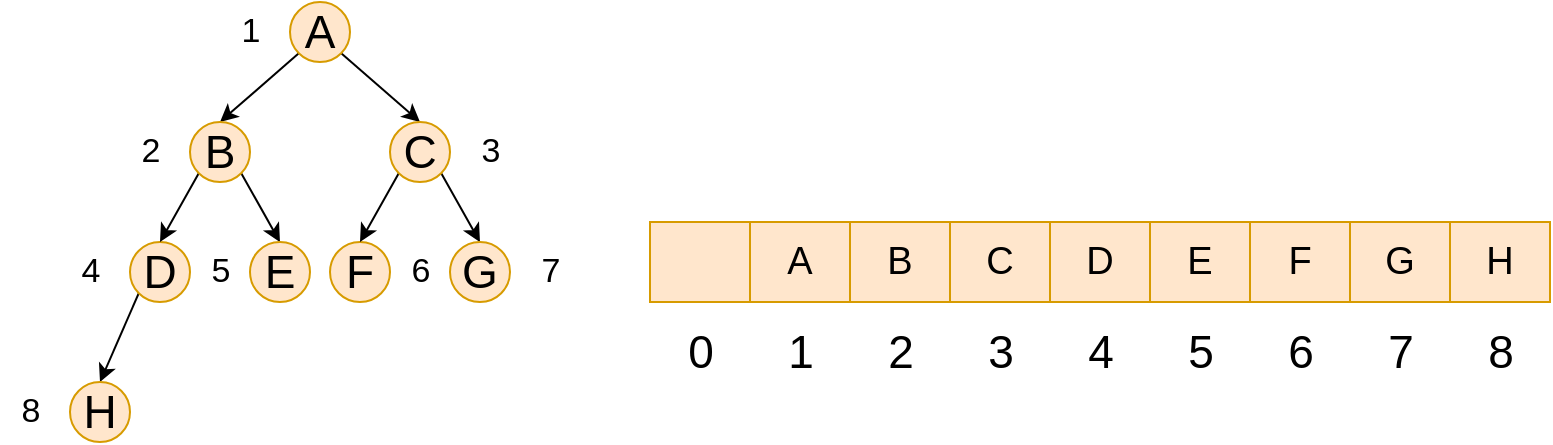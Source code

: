 <mxfile version="17.4.2" type="device"><diagram id="AuKeA2jdTa4r9AH7UIy1" name="Page-1"><mxGraphModel dx="731" dy="428" grid="1" gridSize="10" guides="1" tooltips="1" connect="1" arrows="1" fold="1" page="1" pageScale="1" pageWidth="827" pageHeight="1169" math="0" shadow="0"><root><mxCell id="0"/><mxCell id="1" parent="0"/><mxCell id="keMoHYcMm34njvej_XzJ-1" style="rounded=0;orthogonalLoop=1;jettySize=auto;html=1;exitX=0;exitY=1;exitDx=0;exitDy=0;entryX=0.5;entryY=0;entryDx=0;entryDy=0;" edge="1" parent="1" source="keMoHYcMm34njvej_XzJ-3" target="keMoHYcMm34njvej_XzJ-9"><mxGeometry relative="1" as="geometry"><mxPoint x="390" y="880" as="targetPoint"/></mxGeometry></mxCell><mxCell id="keMoHYcMm34njvej_XzJ-2" style="edgeStyle=none;rounded=0;orthogonalLoop=1;jettySize=auto;html=1;exitX=1;exitY=1;exitDx=0;exitDy=0;entryX=0.5;entryY=0;entryDx=0;entryDy=0;" edge="1" parent="1" source="keMoHYcMm34njvej_XzJ-3" target="keMoHYcMm34njvej_XzJ-12"><mxGeometry relative="1" as="geometry"/></mxCell><mxCell id="keMoHYcMm34njvej_XzJ-3" value="A" style="ellipse;whiteSpace=wrap;html=1;aspect=fixed;fontSize=23;fontStyle=0;fillColor=#ffe6cc;strokeColor=#d79b00;" vertex="1" parent="1"><mxGeometry x="400" y="810" width="30" height="30" as="geometry"/></mxCell><mxCell id="keMoHYcMm34njvej_XzJ-4" style="edgeStyle=none;rounded=0;orthogonalLoop=1;jettySize=auto;html=1;exitX=0;exitY=1;exitDx=0;exitDy=0;entryX=0.5;entryY=0;entryDx=0;entryDy=0;fontSize=23;" edge="1" parent="1" source="keMoHYcMm34njvej_XzJ-5" target="keMoHYcMm34njvej_XzJ-15"><mxGeometry relative="1" as="geometry"/></mxCell><mxCell id="keMoHYcMm34njvej_XzJ-5" value="D" style="ellipse;whiteSpace=wrap;html=1;aspect=fixed;fontSize=23;fontStyle=0;fillColor=#ffe6cc;strokeColor=#d79b00;" vertex="1" parent="1"><mxGeometry x="320" y="930" width="30" height="30" as="geometry"/></mxCell><mxCell id="keMoHYcMm34njvej_XzJ-6" value="F" style="ellipse;whiteSpace=wrap;html=1;aspect=fixed;fontSize=23;fontStyle=0;fillColor=#ffe6cc;strokeColor=#d79b00;" vertex="1" parent="1"><mxGeometry x="420" y="930" width="30" height="30" as="geometry"/></mxCell><mxCell id="keMoHYcMm34njvej_XzJ-7" style="edgeStyle=none;rounded=0;orthogonalLoop=1;jettySize=auto;html=1;exitX=0;exitY=1;exitDx=0;exitDy=0;entryX=0.5;entryY=0;entryDx=0;entryDy=0;" edge="1" parent="1" source="keMoHYcMm34njvej_XzJ-9" target="keMoHYcMm34njvej_XzJ-5"><mxGeometry relative="1" as="geometry"/></mxCell><mxCell id="keMoHYcMm34njvej_XzJ-8" style="edgeStyle=none;rounded=0;orthogonalLoop=1;jettySize=auto;html=1;exitX=1;exitY=1;exitDx=0;exitDy=0;entryX=0.5;entryY=0;entryDx=0;entryDy=0;" edge="1" parent="1" source="keMoHYcMm34njvej_XzJ-9" target="keMoHYcMm34njvej_XzJ-13"><mxGeometry relative="1" as="geometry"/></mxCell><mxCell id="keMoHYcMm34njvej_XzJ-9" value="B" style="ellipse;whiteSpace=wrap;html=1;aspect=fixed;fontSize=23;fontStyle=0;fillColor=#ffe6cc;strokeColor=#d79b00;" vertex="1" parent="1"><mxGeometry x="350" y="870" width="30" height="30" as="geometry"/></mxCell><mxCell id="keMoHYcMm34njvej_XzJ-10" style="edgeStyle=none;rounded=0;orthogonalLoop=1;jettySize=auto;html=1;exitX=0;exitY=1;exitDx=0;exitDy=0;entryX=0.5;entryY=0;entryDx=0;entryDy=0;" edge="1" parent="1" source="keMoHYcMm34njvej_XzJ-12" target="keMoHYcMm34njvej_XzJ-6"><mxGeometry relative="1" as="geometry"/></mxCell><mxCell id="keMoHYcMm34njvej_XzJ-11" style="edgeStyle=none;rounded=0;orthogonalLoop=1;jettySize=auto;html=1;exitX=1;exitY=1;exitDx=0;exitDy=0;entryX=0.5;entryY=0;entryDx=0;entryDy=0;fontSize=23;" edge="1" parent="1" source="keMoHYcMm34njvej_XzJ-12" target="keMoHYcMm34njvej_XzJ-14"><mxGeometry relative="1" as="geometry"/></mxCell><mxCell id="keMoHYcMm34njvej_XzJ-12" value="C" style="ellipse;whiteSpace=wrap;html=1;aspect=fixed;fontSize=23;fontStyle=0;fillColor=#ffe6cc;strokeColor=#d79b00;" vertex="1" parent="1"><mxGeometry x="450" y="870" width="30" height="30" as="geometry"/></mxCell><mxCell id="keMoHYcMm34njvej_XzJ-13" value="E" style="ellipse;whiteSpace=wrap;html=1;aspect=fixed;fontSize=23;fontStyle=0;fillColor=#ffe6cc;strokeColor=#d79b00;" vertex="1" parent="1"><mxGeometry x="380" y="930" width="30" height="30" as="geometry"/></mxCell><mxCell id="keMoHYcMm34njvej_XzJ-14" value="G" style="ellipse;whiteSpace=wrap;html=1;aspect=fixed;fontSize=23;fontStyle=0;fillColor=#ffe6cc;strokeColor=#d79b00;" vertex="1" parent="1"><mxGeometry x="480" y="930" width="30" height="30" as="geometry"/></mxCell><mxCell id="keMoHYcMm34njvej_XzJ-15" value="H" style="ellipse;whiteSpace=wrap;html=1;aspect=fixed;fontSize=23;fontStyle=0;fillColor=#ffe6cc;strokeColor=#d79b00;" vertex="1" parent="1"><mxGeometry x="290" y="1000" width="30" height="30" as="geometry"/></mxCell><mxCell id="keMoHYcMm34njvej_XzJ-17" value="" style="rounded=0;whiteSpace=wrap;html=1;fontSize=19;fontStyle=0;fillColor=#ffe6cc;strokeColor=#d79b00;" vertex="1" parent="1"><mxGeometry x="580" y="920" width="50" height="40" as="geometry"/></mxCell><mxCell id="keMoHYcMm34njvej_XzJ-18" value="0" style="text;html=1;resizable=0;autosize=1;align=center;verticalAlign=middle;points=[];fillColor=none;strokeColor=none;rounded=0;fontSize=23;" vertex="1" parent="1"><mxGeometry x="590" y="970" width="30" height="30" as="geometry"/></mxCell><mxCell id="keMoHYcMm34njvej_XzJ-19" value="A" style="rounded=0;whiteSpace=wrap;html=1;fontSize=19;fontStyle=0;fillColor=#ffe6cc;strokeColor=#d79b00;" vertex="1" parent="1"><mxGeometry x="630" y="920" width="50" height="40" as="geometry"/></mxCell><mxCell id="keMoHYcMm34njvej_XzJ-21" value="B" style="rounded=0;whiteSpace=wrap;html=1;fontSize=19;fontStyle=0;fillColor=#ffe6cc;strokeColor=#d79b00;" vertex="1" parent="1"><mxGeometry x="680" y="920" width="50" height="40" as="geometry"/></mxCell><mxCell id="keMoHYcMm34njvej_XzJ-23" value="C" style="rounded=0;whiteSpace=wrap;html=1;fontSize=19;fontStyle=0;fillColor=#ffe6cc;strokeColor=#d79b00;" vertex="1" parent="1"><mxGeometry x="730" y="920" width="50" height="40" as="geometry"/></mxCell><mxCell id="keMoHYcMm34njvej_XzJ-24" value="D" style="rounded=0;whiteSpace=wrap;html=1;fontSize=19;fontStyle=0;fillColor=#ffe6cc;strokeColor=#d79b00;" vertex="1" parent="1"><mxGeometry x="780" y="920" width="50" height="40" as="geometry"/></mxCell><mxCell id="keMoHYcMm34njvej_XzJ-25" value="E" style="rounded=0;whiteSpace=wrap;html=1;fontSize=19;fontStyle=0;fillColor=#ffe6cc;strokeColor=#d79b00;" vertex="1" parent="1"><mxGeometry x="830" y="920" width="50" height="40" as="geometry"/></mxCell><mxCell id="keMoHYcMm34njvej_XzJ-26" value="F" style="rounded=0;whiteSpace=wrap;html=1;fontSize=19;fontStyle=0;fillColor=#ffe6cc;strokeColor=#d79b00;" vertex="1" parent="1"><mxGeometry x="880" y="920" width="50" height="40" as="geometry"/></mxCell><mxCell id="keMoHYcMm34njvej_XzJ-27" value="G" style="rounded=0;whiteSpace=wrap;html=1;fontSize=19;fontStyle=0;fillColor=#ffe6cc;strokeColor=#d79b00;" vertex="1" parent="1"><mxGeometry x="930" y="920" width="50" height="40" as="geometry"/></mxCell><mxCell id="keMoHYcMm34njvej_XzJ-29" value="1" style="text;html=1;resizable=0;autosize=1;align=center;verticalAlign=middle;points=[];fillColor=none;strokeColor=none;rounded=0;fontSize=23;" vertex="1" parent="1"><mxGeometry x="640" y="970" width="30" height="30" as="geometry"/></mxCell><mxCell id="keMoHYcMm34njvej_XzJ-30" value="2" style="text;html=1;resizable=0;autosize=1;align=center;verticalAlign=middle;points=[];fillColor=none;strokeColor=none;rounded=0;fontSize=23;" vertex="1" parent="1"><mxGeometry x="690" y="970" width="30" height="30" as="geometry"/></mxCell><mxCell id="keMoHYcMm34njvej_XzJ-31" value="3" style="text;html=1;resizable=0;autosize=1;align=center;verticalAlign=middle;points=[];fillColor=none;strokeColor=none;rounded=0;fontSize=23;" vertex="1" parent="1"><mxGeometry x="740" y="970" width="30" height="30" as="geometry"/></mxCell><mxCell id="keMoHYcMm34njvej_XzJ-32" value="4" style="text;html=1;resizable=0;autosize=1;align=center;verticalAlign=middle;points=[];fillColor=none;strokeColor=none;rounded=0;fontSize=23;" vertex="1" parent="1"><mxGeometry x="790" y="970" width="30" height="30" as="geometry"/></mxCell><mxCell id="keMoHYcMm34njvej_XzJ-33" value="5" style="text;html=1;resizable=0;autosize=1;align=center;verticalAlign=middle;points=[];fillColor=none;strokeColor=none;rounded=0;fontSize=23;" vertex="1" parent="1"><mxGeometry x="840" y="970" width="30" height="30" as="geometry"/></mxCell><mxCell id="keMoHYcMm34njvej_XzJ-34" value="6" style="text;html=1;resizable=0;autosize=1;align=center;verticalAlign=middle;points=[];fillColor=none;strokeColor=none;rounded=0;fontSize=23;" vertex="1" parent="1"><mxGeometry x="890" y="970" width="30" height="30" as="geometry"/></mxCell><mxCell id="keMoHYcMm34njvej_XzJ-35" value="7" style="text;html=1;resizable=0;autosize=1;align=center;verticalAlign=middle;points=[];fillColor=none;strokeColor=none;rounded=0;fontSize=23;" vertex="1" parent="1"><mxGeometry x="940" y="970" width="30" height="30" as="geometry"/></mxCell><mxCell id="keMoHYcMm34njvej_XzJ-36" value="1" style="text;html=1;align=center;verticalAlign=middle;resizable=0;points=[];autosize=1;strokeColor=none;fillColor=none;fontSize=17;fontStyle=0" vertex="1" parent="1"><mxGeometry x="365" y="810" width="30" height="30" as="geometry"/></mxCell><mxCell id="keMoHYcMm34njvej_XzJ-37" value="H" style="rounded=0;whiteSpace=wrap;html=1;fontSize=19;fontStyle=0;fillColor=#ffe6cc;strokeColor=#d79b00;" vertex="1" parent="1"><mxGeometry x="980" y="920" width="50" height="40" as="geometry"/></mxCell><mxCell id="keMoHYcMm34njvej_XzJ-38" value="8" style="text;html=1;resizable=0;autosize=1;align=center;verticalAlign=middle;points=[];fillColor=none;strokeColor=none;rounded=0;fontSize=23;" vertex="1" parent="1"><mxGeometry x="990" y="970" width="30" height="30" as="geometry"/></mxCell><mxCell id="keMoHYcMm34njvej_XzJ-39" value="5" style="text;html=1;align=center;verticalAlign=middle;resizable=0;points=[];autosize=1;strokeColor=none;fillColor=none;fontSize=17;fontStyle=0" vertex="1" parent="1"><mxGeometry x="350" y="930" width="30" height="30" as="geometry"/></mxCell><mxCell id="keMoHYcMm34njvej_XzJ-40" value="4" style="text;html=1;align=center;verticalAlign=middle;resizable=0;points=[];autosize=1;strokeColor=none;fillColor=none;fontSize=17;fontStyle=0" vertex="1" parent="1"><mxGeometry x="285" y="930" width="30" height="30" as="geometry"/></mxCell><mxCell id="keMoHYcMm34njvej_XzJ-41" value="2" style="text;html=1;align=center;verticalAlign=middle;resizable=0;points=[];autosize=1;strokeColor=none;fillColor=none;fontSize=17;fontStyle=0" vertex="1" parent="1"><mxGeometry x="315" y="870" width="30" height="30" as="geometry"/></mxCell><mxCell id="keMoHYcMm34njvej_XzJ-42" value="3" style="text;html=1;align=center;verticalAlign=middle;resizable=0;points=[];autosize=1;strokeColor=none;fillColor=none;fontSize=17;fontStyle=0" vertex="1" parent="1"><mxGeometry x="485" y="870" width="30" height="30" as="geometry"/></mxCell><mxCell id="keMoHYcMm34njvej_XzJ-43" value="6" style="text;html=1;align=center;verticalAlign=middle;resizable=0;points=[];autosize=1;strokeColor=none;fillColor=none;fontSize=17;fontStyle=0" vertex="1" parent="1"><mxGeometry x="450" y="930" width="30" height="30" as="geometry"/></mxCell><mxCell id="keMoHYcMm34njvej_XzJ-44" value="7" style="text;html=1;align=center;verticalAlign=middle;resizable=0;points=[];autosize=1;strokeColor=none;fillColor=none;fontSize=17;fontStyle=0" vertex="1" parent="1"><mxGeometry x="515" y="930" width="30" height="30" as="geometry"/></mxCell><mxCell id="keMoHYcMm34njvej_XzJ-45" value="8" style="text;html=1;align=center;verticalAlign=middle;resizable=0;points=[];autosize=1;strokeColor=none;fillColor=none;fontSize=17;fontStyle=0" vertex="1" parent="1"><mxGeometry x="255" y="1000" width="30" height="30" as="geometry"/></mxCell></root></mxGraphModel></diagram></mxfile>